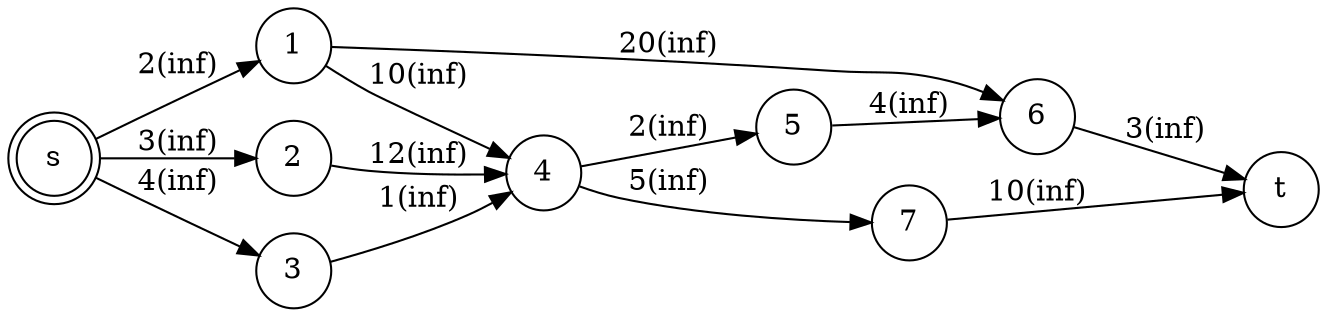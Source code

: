
digraph dijkstra {
   
    graph [
        rankdir = LR,
        layout = dot
  ];
	node [shape = doublecircle]; s;
	node [shape = circle]; 1 2 3 4 5 6 7 t;
	s -> 1 [ label = "2(inf)" ];
	s -> 2 [ label = "3(inf)" ];
	s -> 3 [ label = "4(inf)" ];
	1 -> 6 [ label = "20(inf)" ];
	1 -> 4 [ label = "10(inf)" ];
	2 -> 4 [ label = "12(inf)" ];
	3 -> 4 [ label = "1(inf)" ];
	4 -> 5 [ label = "2(inf)" ];
	5 -> 6 [ label = "4(inf)" ];
	4 -> 7 [ label = "5(inf)" ];
	6 -> t [ label = "3(inf)" ];
    7 -> t [ label = "10(inf)" ];
}

